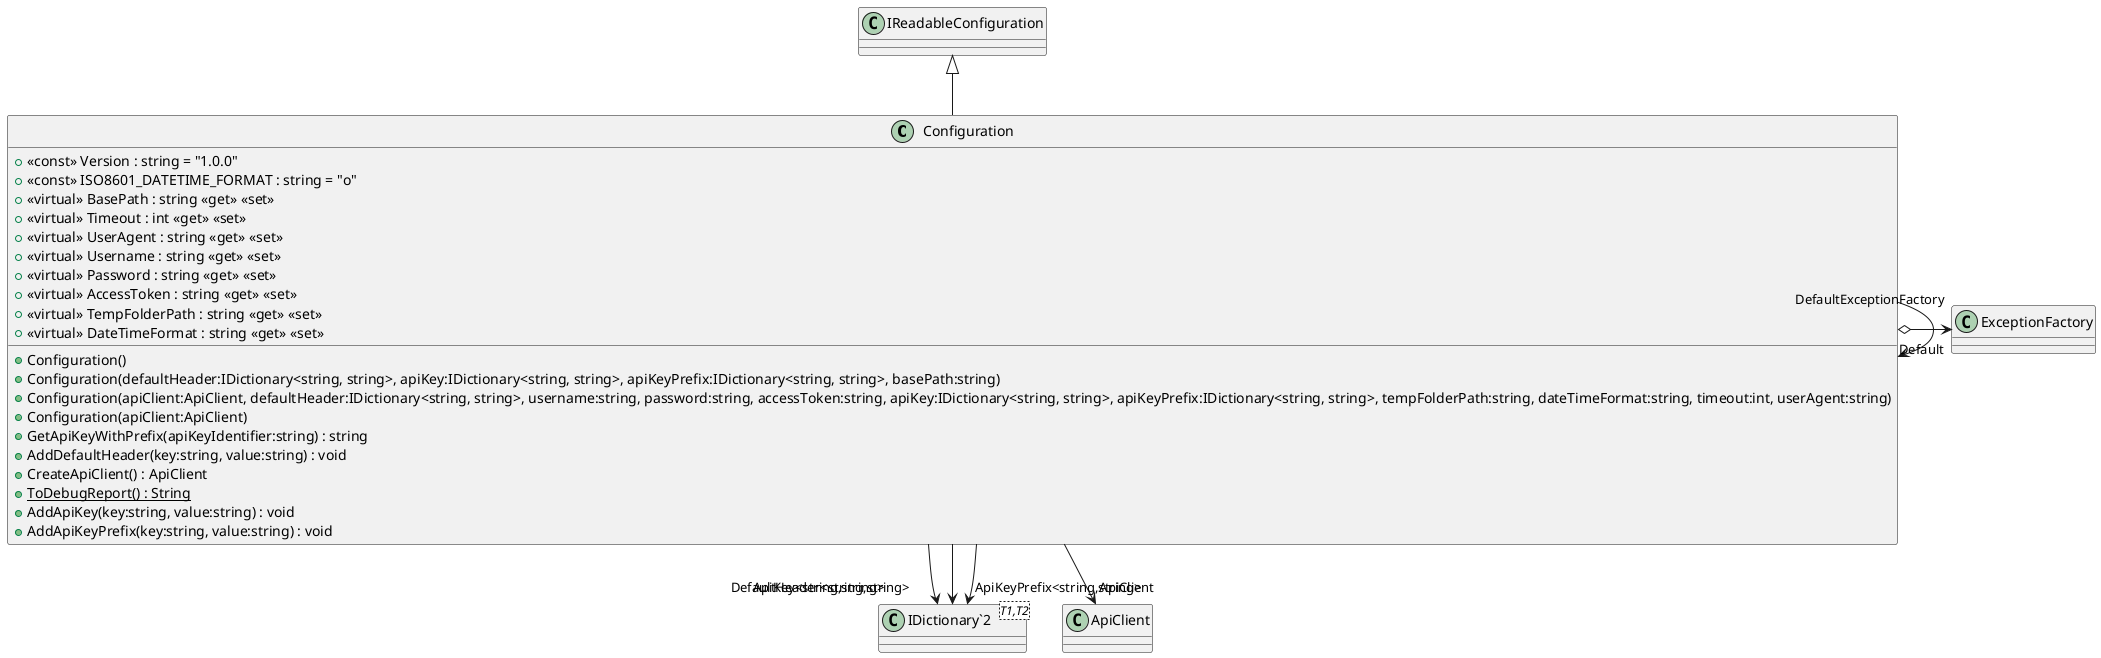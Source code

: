 @startuml
class Configuration {
    + <<const>> Version : string = "1.0.0"
    + <<const>> ISO8601_DATETIME_FORMAT : string = "o"
    + Configuration()
    + Configuration(defaultHeader:IDictionary<string, string>, apiKey:IDictionary<string, string>, apiKeyPrefix:IDictionary<string, string>, basePath:string)
    + Configuration(apiClient:ApiClient, defaultHeader:IDictionary<string, string>, username:string, password:string, accessToken:string, apiKey:IDictionary<string, string>, apiKeyPrefix:IDictionary<string, string>, tempFolderPath:string, dateTimeFormat:string, timeout:int, userAgent:string)
    + Configuration(apiClient:ApiClient)
    + <<virtual>> BasePath : string <<get>> <<set>>
    + <<virtual>> Timeout : int <<get>> <<set>>
    + <<virtual>> UserAgent : string <<get>> <<set>>
    + <<virtual>> Username : string <<get>> <<set>>
    + <<virtual>> Password : string <<get>> <<set>>
    + GetApiKeyWithPrefix(apiKeyIdentifier:string) : string
    + <<virtual>> AccessToken : string <<get>> <<set>>
    + <<virtual>> TempFolderPath : string <<get>> <<set>>
    + <<virtual>> DateTimeFormat : string <<get>> <<set>>
    + AddDefaultHeader(key:string, value:string) : void
    + CreateApiClient() : ApiClient
    + {static} ToDebugReport() : String
    + AddApiKey(key:string, value:string) : void
    + AddApiKeyPrefix(key:string, value:string) : void
}
class "IDictionary`2"<T1,T2> {
}
IReadableConfiguration <|-- Configuration
Configuration o-> "DefaultExceptionFactory" ExceptionFactory
Configuration --> "Default" Configuration
Configuration --> "ApiClient" ApiClient
Configuration --> "DefaultHeader<string,string>" "IDictionary`2"
Configuration --> "ApiKeyPrefix<string,string>" "IDictionary`2"
Configuration --> "ApiKey<string,string>" "IDictionary`2"
@enduml
